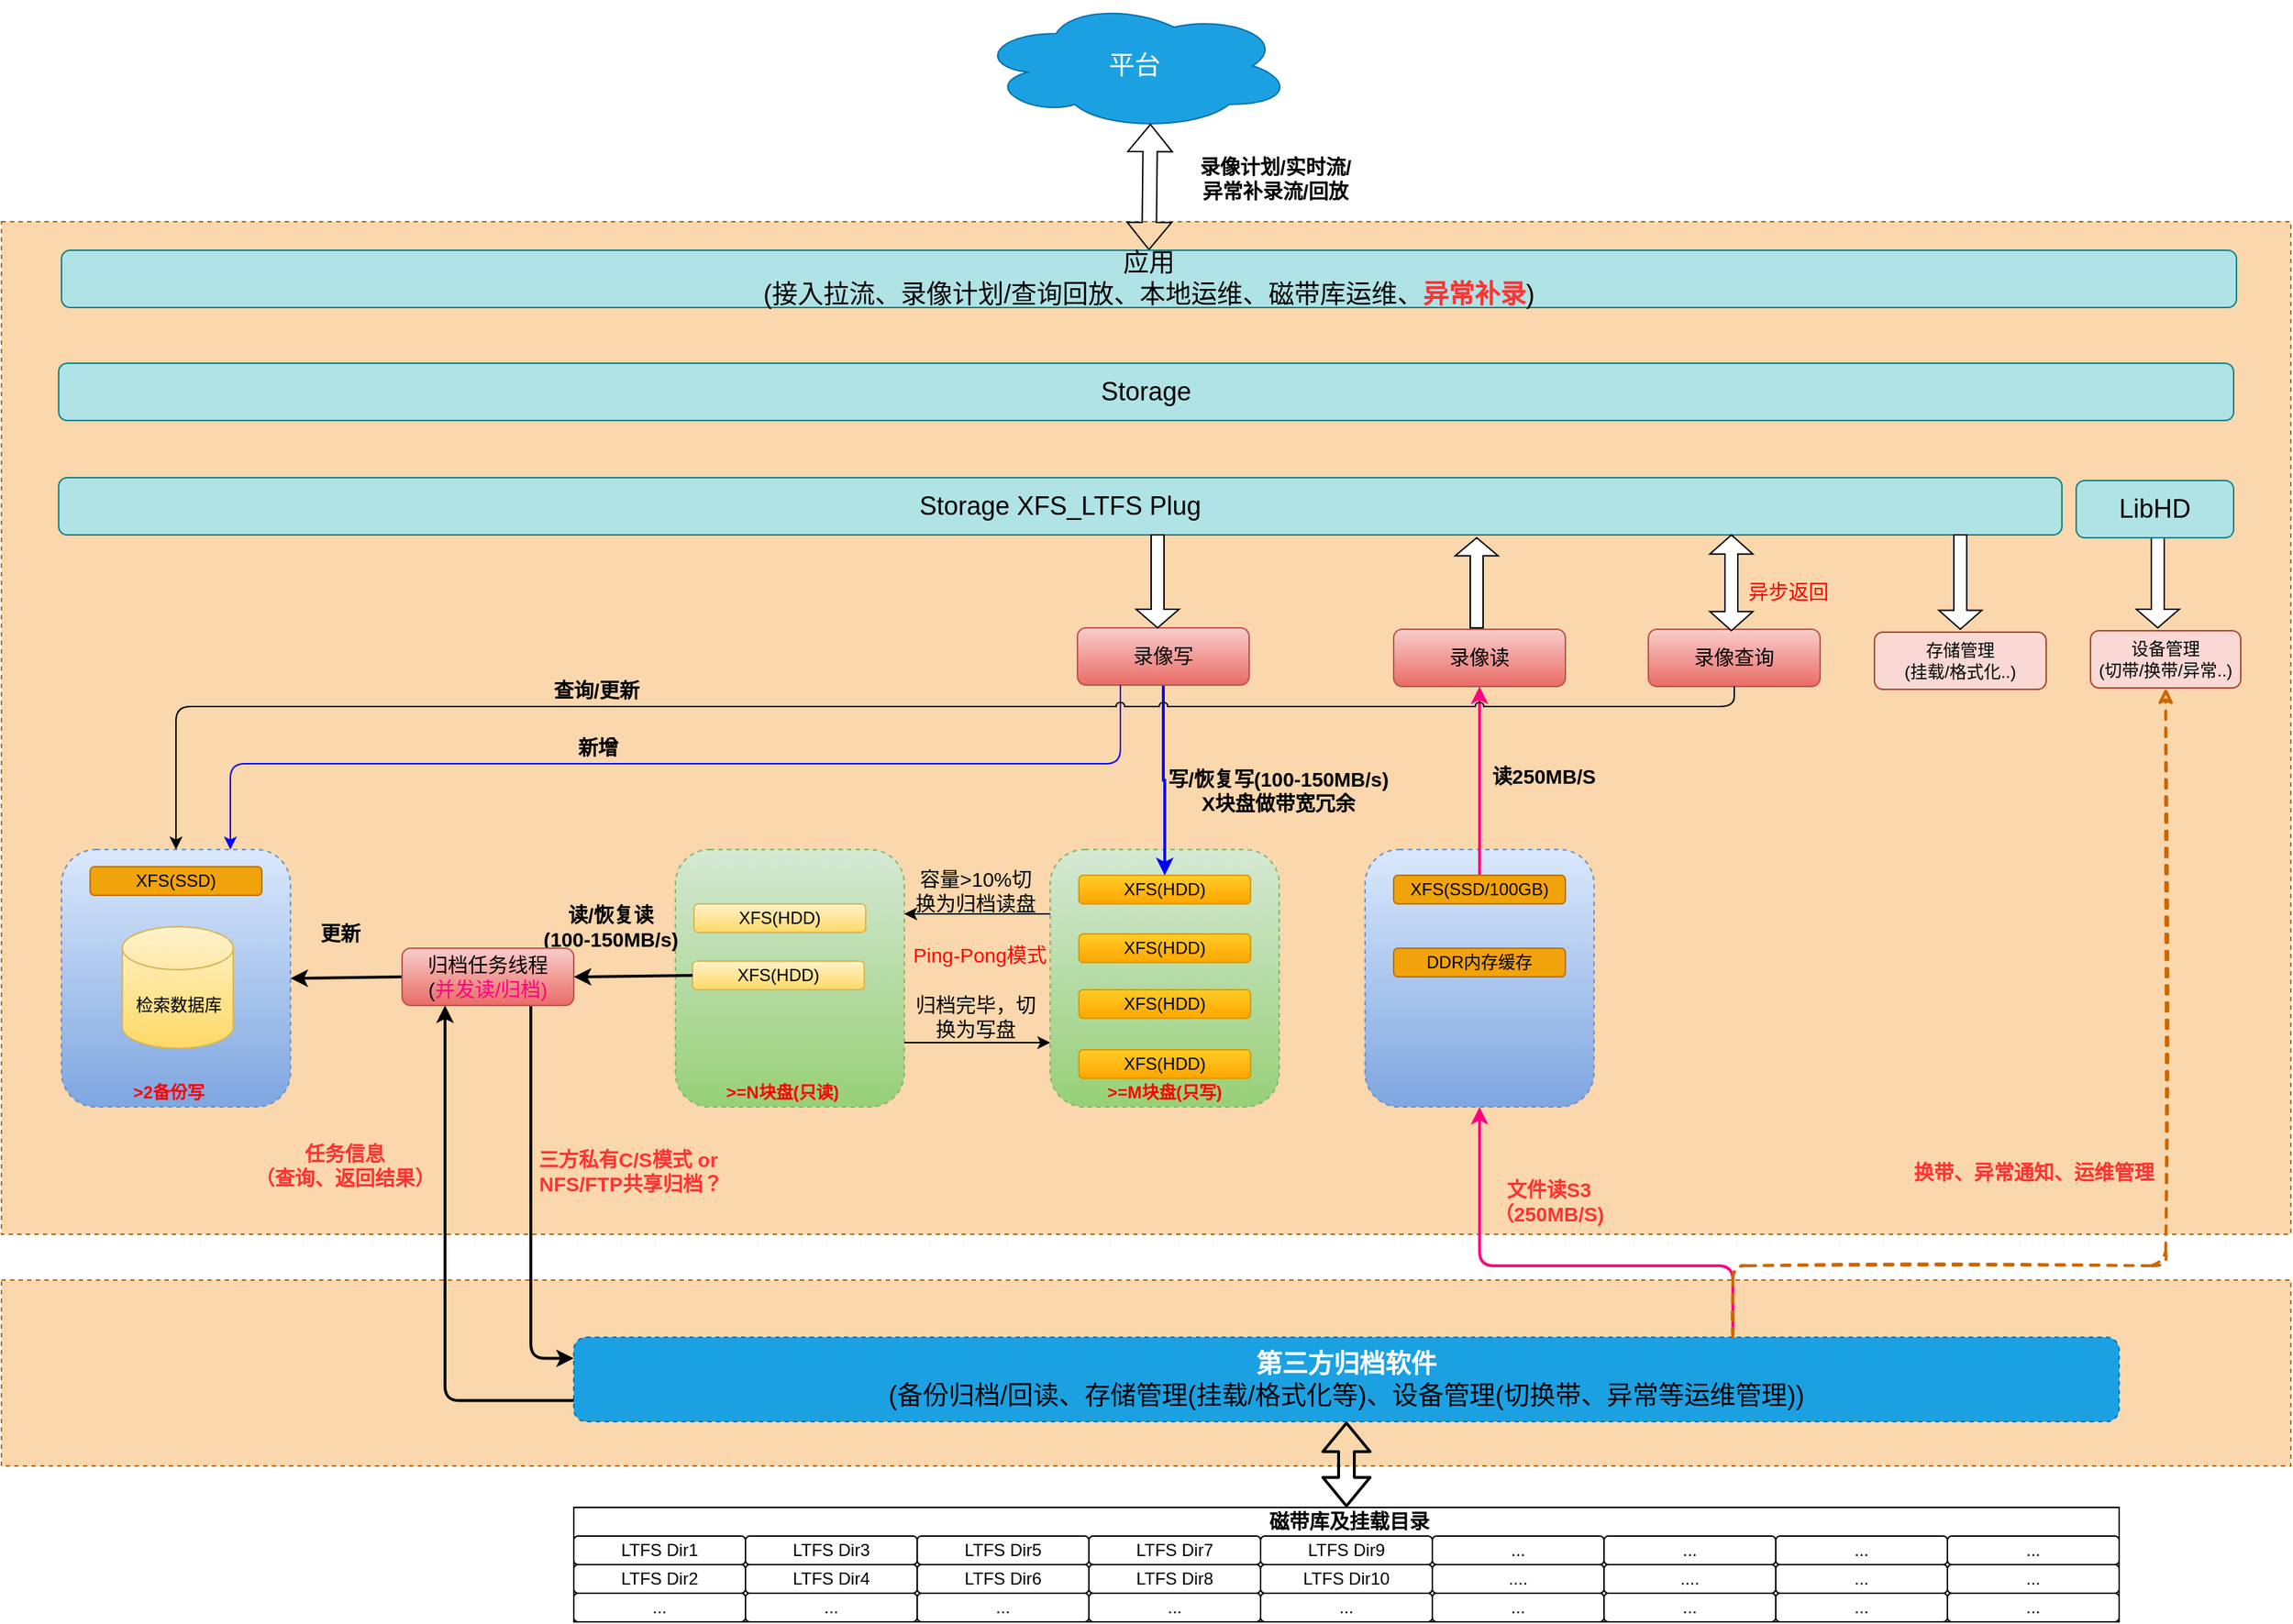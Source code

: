 <mxfile version="20.0.1" type="github" pages="2">
  <diagram id="u9mpYb1wznzOvv6a-VrT" name="Page-1">
    <mxGraphModel dx="2903" dy="-11" grid="1" gridSize="10" guides="1" tooltips="1" connect="1" arrows="1" fold="1" page="1" pageScale="1" pageWidth="827" pageHeight="1169" math="0" shadow="0">
      <root>
        <mxCell id="0" />
        <mxCell id="1" parent="0" />
        <mxCell id="2YqH2nzE1Qp-mWByhdS9-1" value="" style="rounded=0;whiteSpace=wrap;html=1;fontSize=18;dashed=1;fillColor=#fad7ac;strokeColor=#b46504;" parent="1" vertex="1">
          <mxGeometry x="-800" y="2080" width="1600" height="130" as="geometry" />
        </mxCell>
        <mxCell id="S_LZaj5Ars5HDmk3X4i3-77" value="" style="rounded=0;whiteSpace=wrap;html=1;fontSize=18;dashed=1;fillColor=#fad7ac;strokeColor=#b46504;" parent="1" vertex="1">
          <mxGeometry x="-800" y="1340" width="1600" height="708" as="geometry" />
        </mxCell>
        <mxCell id="S_LZaj5Ars5HDmk3X4i3-2" value="" style="rounded=1;whiteSpace=wrap;html=1;dashed=1;fillColor=#d5e8d4;strokeColor=#82b366;gradientColor=#97d077;" parent="1" vertex="1">
          <mxGeometry x="-329" y="1779" width="160" height="180" as="geometry" />
        </mxCell>
        <mxCell id="S_LZaj5Ars5HDmk3X4i3-3" value="" style="rounded=1;whiteSpace=wrap;html=1;dashed=1;fillColor=#dae8fc;strokeColor=#6c8ebf;gradientColor=#7ea6e0;" parent="1" vertex="1">
          <mxGeometry x="153" y="1779" width="160" height="180" as="geometry" />
        </mxCell>
        <mxCell id="S_LZaj5Ars5HDmk3X4i3-5" style="edgeStyle=orthogonalEdgeStyle;rounded=0;orthogonalLoop=1;jettySize=auto;html=1;exitX=1;exitY=0.75;exitDx=0;exitDy=0;entryX=0;entryY=0.75;entryDx=0;entryDy=0;fontColor=#000000;" parent="1" source="S_LZaj5Ars5HDmk3X4i3-2" target="S_LZaj5Ars5HDmk3X4i3-9" edge="1">
          <mxGeometry relative="1" as="geometry" />
        </mxCell>
        <mxCell id="S_LZaj5Ars5HDmk3X4i3-7" value="" style="rounded=0;whiteSpace=wrap;html=1;" parent="1" vertex="1">
          <mxGeometry x="-400" y="2239" width="1080" height="80" as="geometry" />
        </mxCell>
        <mxCell id="S_LZaj5Ars5HDmk3X4i3-8" style="edgeStyle=orthogonalEdgeStyle;rounded=0;orthogonalLoop=1;jettySize=auto;html=1;exitX=0;exitY=0.25;exitDx=0;exitDy=0;entryX=1;entryY=0.25;entryDx=0;entryDy=0;fontColor=#FF0000;" parent="1" source="S_LZaj5Ars5HDmk3X4i3-9" target="S_LZaj5Ars5HDmk3X4i3-2" edge="1">
          <mxGeometry relative="1" as="geometry" />
        </mxCell>
        <mxCell id="S_LZaj5Ars5HDmk3X4i3-9" value="" style="rounded=1;whiteSpace=wrap;html=1;dashed=1;fillColor=#d5e8d4;gradientColor=#97d077;strokeColor=#82b366;" parent="1" vertex="1">
          <mxGeometry x="-67" y="1779" width="160" height="180" as="geometry" />
        </mxCell>
        <mxCell id="S_LZaj5Ars5HDmk3X4i3-12" value="&lt;span style=&quot;&quot;&gt;XFS(HDD)&lt;/span&gt;" style="rounded=1;whiteSpace=wrap;html=1;fillColor=#fff2cc;strokeColor=#d6b656;gradientColor=#ffd966;" parent="1" vertex="1">
          <mxGeometry x="-316" y="1817" width="120" height="20" as="geometry" />
        </mxCell>
        <mxCell id="S_LZaj5Ars5HDmk3X4i3-13" value="&lt;span style=&quot;&quot;&gt;XFS(HDD)&lt;/span&gt;" style="rounded=1;whiteSpace=wrap;html=1;fillColor=#ffcd28;gradientColor=#ffa500;strokeColor=#d79b00;" parent="1" vertex="1">
          <mxGeometry x="-47" y="1797" width="120" height="20" as="geometry" />
        </mxCell>
        <mxCell id="S_LZaj5Ars5HDmk3X4i3-14" value="&lt;span style=&quot;&quot;&gt;XFS(HDD)&lt;/span&gt;" style="rounded=1;whiteSpace=wrap;html=1;fillColor=#ffcd28;gradientColor=#ffa500;strokeColor=#d79b00;" parent="1" vertex="1">
          <mxGeometry x="-47" y="1838" width="120" height="20" as="geometry" />
        </mxCell>
        <mxCell id="S_LZaj5Ars5HDmk3X4i3-15" value="&lt;span style=&quot;&quot;&gt;XFS(HDD)&lt;/span&gt;" style="rounded=1;whiteSpace=wrap;html=1;fillColor=#ffcd28;gradientColor=#ffa500;strokeColor=#d79b00;" parent="1" vertex="1">
          <mxGeometry x="-47" y="1877" width="120" height="20" as="geometry" />
        </mxCell>
        <mxCell id="S_LZaj5Ars5HDmk3X4i3-16" value="&lt;span style=&quot;&quot;&gt;XFS(HDD)&lt;/span&gt;" style="rounded=1;whiteSpace=wrap;html=1;fillColor=#ffcd28;gradientColor=#ffa500;strokeColor=#d79b00;" parent="1" vertex="1">
          <mxGeometry x="-47" y="1919" width="120" height="20" as="geometry" />
        </mxCell>
        <mxCell id="S_LZaj5Ars5HDmk3X4i3-17" style="edgeStyle=orthogonalEdgeStyle;rounded=0;orthogonalLoop=1;jettySize=auto;html=1;exitX=0.5;exitY=1;exitDx=0;exitDy=0;entryX=0.5;entryY=0;entryDx=0;entryDy=0;strokeColor=#0000FF;strokeWidth=2;" parent="1" source="S_LZaj5Ars5HDmk3X4i3-18" target="S_LZaj5Ars5HDmk3X4i3-13" edge="1">
          <mxGeometry relative="1" as="geometry" />
        </mxCell>
        <mxCell id="S_LZaj5Ars5HDmk3X4i3-18" value="&lt;font style=&quot;font-size: 14px;&quot;&gt;录像写&lt;/font&gt;" style="rounded=1;whiteSpace=wrap;html=1;fillColor=#f8cecc;gradientColor=#ea6b66;strokeColor=#b85450;" parent="1" vertex="1">
          <mxGeometry x="-48" y="1624" width="120" height="40" as="geometry" />
        </mxCell>
        <mxCell id="S_LZaj5Ars5HDmk3X4i3-19" value="&lt;font style=&quot;font-size: 14px;&quot;&gt;录像读&lt;/font&gt;" style="rounded=1;whiteSpace=wrap;html=1;fillColor=#f8cecc;gradientColor=#ea6b66;strokeColor=#b85450;" parent="1" vertex="1">
          <mxGeometry x="173" y="1625" width="120" height="40" as="geometry" />
        </mxCell>
        <mxCell id="S_LZaj5Ars5HDmk3X4i3-20" style="edgeStyle=orthogonalEdgeStyle;rounded=0;orthogonalLoop=1;jettySize=auto;html=1;exitX=0.5;exitY=0;exitDx=0;exitDy=0;entryX=0.5;entryY=1;entryDx=0;entryDy=0;strokeColor=#FF0080;strokeWidth=2;" parent="1" source="S_LZaj5Ars5HDmk3X4i3-21" target="S_LZaj5Ars5HDmk3X4i3-19" edge="1">
          <mxGeometry relative="1" as="geometry" />
        </mxCell>
        <mxCell id="S_LZaj5Ars5HDmk3X4i3-21" value="&lt;span style=&quot;&quot;&gt;XFS(SSD/100GB)&lt;/span&gt;" style="rounded=1;whiteSpace=wrap;html=1;fillColor=#f0a30a;strokeColor=#BD7000;fontColor=#000000;" parent="1" vertex="1">
          <mxGeometry x="173" y="1797" width="120" height="20" as="geometry" />
        </mxCell>
        <mxCell id="S_LZaj5Ars5HDmk3X4i3-22" value="&lt;font style=&quot;font-size: 14px;&quot; color=&quot;#ff0000&quot;&gt;Ping-Pong模式&lt;/font&gt;" style="text;html=1;strokeColor=none;fillColor=none;align=center;verticalAlign=middle;whiteSpace=wrap;rounded=0;" parent="1" vertex="1">
          <mxGeometry x="-168" y="1838" width="104" height="30" as="geometry" />
        </mxCell>
        <mxCell id="S_LZaj5Ars5HDmk3X4i3-23" value="&lt;b&gt;&lt;font style=&quot;font-size: 14px;&quot;&gt;磁带库及挂载目录&lt;/font&gt;&lt;/b&gt;" style="text;html=1;strokeColor=none;fillColor=none;align=center;verticalAlign=middle;whiteSpace=wrap;rounded=0;" parent="1" vertex="1">
          <mxGeometry x="76" y="2239" width="132" height="20" as="geometry" />
        </mxCell>
        <mxCell id="S_LZaj5Ars5HDmk3X4i3-24" value="&lt;span style=&quot;&quot;&gt;LTFS Dir1&lt;/span&gt;" style="rounded=1;whiteSpace=wrap;html=1;" parent="1" vertex="1">
          <mxGeometry x="-400" y="2259" width="120" height="20" as="geometry" />
        </mxCell>
        <mxCell id="S_LZaj5Ars5HDmk3X4i3-25" value="LTFS Dir3" style="rounded=1;whiteSpace=wrap;html=1;" parent="1" vertex="1">
          <mxGeometry x="-280" y="2259" width="120" height="20" as="geometry" />
        </mxCell>
        <mxCell id="S_LZaj5Ars5HDmk3X4i3-26" value="LTFS Dir2" style="rounded=1;whiteSpace=wrap;html=1;" parent="1" vertex="1">
          <mxGeometry x="-400" y="2279" width="120" height="20" as="geometry" />
        </mxCell>
        <mxCell id="S_LZaj5Ars5HDmk3X4i3-27" value="LTFS Dir5" style="rounded=1;whiteSpace=wrap;html=1;" parent="1" vertex="1">
          <mxGeometry x="-160" y="2259" width="120" height="20" as="geometry" />
        </mxCell>
        <mxCell id="S_LZaj5Ars5HDmk3X4i3-28" value="LTFS Dir4" style="rounded=1;whiteSpace=wrap;html=1;" parent="1" vertex="1">
          <mxGeometry x="-280" y="2279" width="120" height="20" as="geometry" />
        </mxCell>
        <mxCell id="S_LZaj5Ars5HDmk3X4i3-29" value="LTFS Dir6" style="rounded=1;whiteSpace=wrap;html=1;" parent="1" vertex="1">
          <mxGeometry x="-160" y="2279" width="120" height="20" as="geometry" />
        </mxCell>
        <mxCell id="S_LZaj5Ars5HDmk3X4i3-30" value="&lt;span style=&quot;&quot;&gt;...&lt;/span&gt;" style="rounded=1;whiteSpace=wrap;html=1;" parent="1" vertex="1">
          <mxGeometry x="-400" y="2299" width="120" height="20" as="geometry" />
        </mxCell>
        <mxCell id="S_LZaj5Ars5HDmk3X4i3-31" value="&lt;span style=&quot;&quot;&gt;...&lt;/span&gt;" style="rounded=1;whiteSpace=wrap;html=1;" parent="1" vertex="1">
          <mxGeometry x="-280" y="2299" width="120" height="20" as="geometry" />
        </mxCell>
        <mxCell id="S_LZaj5Ars5HDmk3X4i3-32" value="&lt;span style=&quot;&quot;&gt;...&lt;/span&gt;" style="rounded=1;whiteSpace=wrap;html=1;" parent="1" vertex="1">
          <mxGeometry x="-160" y="2299" width="120" height="20" as="geometry" />
        </mxCell>
        <mxCell id="S_LZaj5Ars5HDmk3X4i3-33" value="LTFS Dir7" style="rounded=1;whiteSpace=wrap;html=1;" parent="1" vertex="1">
          <mxGeometry x="-40" y="2259" width="120" height="20" as="geometry" />
        </mxCell>
        <mxCell id="S_LZaj5Ars5HDmk3X4i3-34" value="LTFS Dir8" style="rounded=1;whiteSpace=wrap;html=1;" parent="1" vertex="1">
          <mxGeometry x="-40" y="2279" width="120" height="20" as="geometry" />
        </mxCell>
        <mxCell id="S_LZaj5Ars5HDmk3X4i3-35" value="LTFS Dir9" style="rounded=1;whiteSpace=wrap;html=1;" parent="1" vertex="1">
          <mxGeometry x="80" y="2259" width="120" height="20" as="geometry" />
        </mxCell>
        <mxCell id="S_LZaj5Ars5HDmk3X4i3-36" value="LTFS Dir10" style="rounded=1;whiteSpace=wrap;html=1;" parent="1" vertex="1">
          <mxGeometry x="80" y="2279" width="120" height="20" as="geometry" />
        </mxCell>
        <mxCell id="S_LZaj5Ars5HDmk3X4i3-37" value="&lt;span style=&quot;&quot;&gt;...&lt;/span&gt;" style="rounded=1;whiteSpace=wrap;html=1;" parent="1" vertex="1">
          <mxGeometry x="-40" y="2299" width="120" height="20" as="geometry" />
        </mxCell>
        <mxCell id="S_LZaj5Ars5HDmk3X4i3-38" value="&lt;span style=&quot;&quot;&gt;...&lt;/span&gt;" style="rounded=1;whiteSpace=wrap;html=1;" parent="1" vertex="1">
          <mxGeometry x="80" y="2299" width="120" height="20" as="geometry" />
        </mxCell>
        <mxCell id="S_LZaj5Ars5HDmk3X4i3-39" value="&lt;b&gt;&lt;font color=&quot;#ff3333&quot; style=&quot;font-size: 14px;&quot;&gt;文件读S3（250MB/S)&lt;/font&gt;&lt;/b&gt;" style="text;html=1;strokeColor=none;fillColor=none;align=center;verticalAlign=middle;whiteSpace=wrap;rounded=0;" parent="1" vertex="1">
          <mxGeometry x="233" y="2010" width="97" height="29" as="geometry" />
        </mxCell>
        <mxCell id="S_LZaj5Ars5HDmk3X4i3-40" value="&lt;b&gt;&lt;font style=&quot;font-size: 14px;&quot;&gt;写/恢复写(100-150MB/s)&lt;br&gt;X块盘做带宽冗余&lt;/font&gt;&lt;br&gt;&lt;/b&gt;" style="text;html=1;strokeColor=none;fillColor=none;align=center;verticalAlign=middle;whiteSpace=wrap;rounded=0;" parent="1" vertex="1">
          <mxGeometry x="12" y="1718" width="161" height="40" as="geometry" />
        </mxCell>
        <mxCell id="S_LZaj5Ars5HDmk3X4i3-41" value="&lt;b&gt;&lt;font style=&quot;font-size: 14px;&quot;&gt;读/恢复读&lt;br&gt;(100-150MB/s)&lt;/font&gt;&lt;br&gt;&lt;/b&gt;" style="text;html=1;strokeColor=none;fillColor=none;align=center;verticalAlign=middle;whiteSpace=wrap;rounded=0;" parent="1" vertex="1">
          <mxGeometry x="-444" y="1818" width="140" height="30" as="geometry" />
        </mxCell>
        <mxCell id="S_LZaj5Ars5HDmk3X4i3-42" value="&lt;font style=&quot;font-size: 14px;&quot;&gt;容量&amp;gt;10%切换为归档读盘&lt;/font&gt;" style="text;html=1;strokeColor=none;fillColor=none;align=center;verticalAlign=middle;whiteSpace=wrap;rounded=0;" parent="1" vertex="1">
          <mxGeometry x="-164" y="1789" width="90" height="38" as="geometry" />
        </mxCell>
        <mxCell id="S_LZaj5Ars5HDmk3X4i3-43" value="&lt;font style=&quot;font-size: 14px;&quot;&gt;归档完毕，切换为写盘&lt;/font&gt;" style="text;html=1;strokeColor=none;fillColor=none;align=center;verticalAlign=middle;whiteSpace=wrap;rounded=0;" parent="1" vertex="1">
          <mxGeometry x="-164" y="1877" width="90" height="38" as="geometry" />
        </mxCell>
        <mxCell id="S_LZaj5Ars5HDmk3X4i3-44" value="&lt;b&gt;&lt;font color=&quot;#ff0000&quot;&gt;&amp;gt;=N块盘(只读)&lt;/font&gt;&lt;/b&gt;" style="text;html=1;strokeColor=none;fillColor=none;align=center;verticalAlign=middle;whiteSpace=wrap;rounded=0;" parent="1" vertex="1">
          <mxGeometry x="-299" y="1939" width="90" height="20" as="geometry" />
        </mxCell>
        <mxCell id="S_LZaj5Ars5HDmk3X4i3-45" value="&lt;b&gt;&lt;font color=&quot;#ff0000&quot;&gt;&amp;gt;=M块盘(只写)&lt;/font&gt;&lt;/b&gt;" style="text;html=1;strokeColor=none;fillColor=none;align=center;verticalAlign=middle;whiteSpace=wrap;rounded=0;" parent="1" vertex="1">
          <mxGeometry x="-32" y="1939" width="90" height="20" as="geometry" />
        </mxCell>
        <mxCell id="S_LZaj5Ars5HDmk3X4i3-46" value="&lt;b&gt;&lt;font style=&quot;font-size: 14px;&quot;&gt;新增&lt;/font&gt;&lt;/b&gt;" style="text;html=1;strokeColor=none;fillColor=none;align=center;verticalAlign=middle;whiteSpace=wrap;rounded=0;" parent="1" vertex="1">
          <mxGeometry x="-428" y="1698" width="90" height="20" as="geometry" />
        </mxCell>
        <mxCell id="S_LZaj5Ars5HDmk3X4i3-47" value="&lt;b&gt;&lt;font style=&quot;font-size: 14px;&quot;&gt;读250MB/S&lt;/font&gt;&lt;/b&gt;" style="text;html=1;strokeColor=none;fillColor=none;align=center;verticalAlign=middle;whiteSpace=wrap;rounded=0;" parent="1" vertex="1">
          <mxGeometry x="233" y="1718" width="90" height="20" as="geometry" />
        </mxCell>
        <mxCell id="S_LZaj5Ars5HDmk3X4i3-48" value="DDR内存缓存" style="rounded=1;whiteSpace=wrap;html=1;fillColor=#f0a30a;strokeColor=#BD7000;fontColor=#000000;" parent="1" vertex="1">
          <mxGeometry x="173" y="1848" width="120" height="20" as="geometry" />
        </mxCell>
        <mxCell id="S_LZaj5Ars5HDmk3X4i3-49" value="&lt;b&gt;&lt;font color=&quot;#ff3333&quot; style=&quot;font-size: 14px;&quot;&gt;三方私有C/S模式 or&amp;nbsp;&lt;br&gt;NFS/FTP共享归档？&lt;/font&gt;&lt;/b&gt;" style="text;html=1;strokeColor=none;fillColor=none;align=center;verticalAlign=middle;whiteSpace=wrap;rounded=0;" parent="1" vertex="1">
          <mxGeometry x="-435" y="1980" width="150" height="48" as="geometry" />
        </mxCell>
        <mxCell id="S_LZaj5Ars5HDmk3X4i3-50" value="" style="rounded=1;whiteSpace=wrap;html=1;dashed=1;fillColor=#dae8fc;strokeColor=#6c8ebf;gradientColor=#7ea6e0;" parent="1" vertex="1">
          <mxGeometry x="-758" y="1779" width="160" height="180" as="geometry" />
        </mxCell>
        <mxCell id="S_LZaj5Ars5HDmk3X4i3-52" style="edgeStyle=orthogonalEdgeStyle;rounded=1;orthogonalLoop=1;jettySize=auto;html=1;exitX=0.25;exitY=1;exitDx=0;exitDy=0;fontColor=#FF0000;strokeColor=#0000FF;jumpStyle=arc;" parent="1" source="S_LZaj5Ars5HDmk3X4i3-18" edge="1">
          <mxGeometry relative="1" as="geometry">
            <mxPoint x="-640" y="1779" as="targetPoint" />
            <Array as="points">
              <mxPoint x="-18" y="1719" />
              <mxPoint x="-640" y="1719" />
            </Array>
          </mxGeometry>
        </mxCell>
        <mxCell id="S_LZaj5Ars5HDmk3X4i3-53" value="&lt;span style=&quot;&quot;&gt;XFS(SSD)&lt;/span&gt;" style="rounded=1;whiteSpace=wrap;html=1;fillColor=#f0a30a;strokeColor=#BD7000;fontColor=#000000;" parent="1" vertex="1">
          <mxGeometry x="-738" y="1791" width="120" height="20" as="geometry" />
        </mxCell>
        <mxCell id="S_LZaj5Ars5HDmk3X4i3-54" value="检索数据库" style="shape=cylinder3;whiteSpace=wrap;html=1;boundedLbl=1;backgroundOutline=1;size=15;fillColor=#fff2cc;gradientColor=#ffd966;strokeColor=#d6b656;" parent="1" vertex="1">
          <mxGeometry x="-715.5" y="1833" width="77.5" height="85" as="geometry" />
        </mxCell>
        <mxCell id="S_LZaj5Ars5HDmk3X4i3-55" value="&lt;b&gt;&lt;font style=&quot;font-size: 14px;&quot;&gt;更新&lt;/font&gt;&lt;/b&gt;" style="text;html=1;strokeColor=none;fillColor=none;align=center;verticalAlign=middle;whiteSpace=wrap;rounded=0;" parent="1" vertex="1">
          <mxGeometry x="-598" y="1828" width="70" height="20" as="geometry" />
        </mxCell>
        <mxCell id="S_LZaj5Ars5HDmk3X4i3-56" value="&lt;b&gt;&lt;font style=&quot;font-size: 14px;&quot;&gt;查询/更新&lt;/font&gt;&lt;/b&gt;" style="text;html=1;strokeColor=none;fillColor=none;align=center;verticalAlign=middle;whiteSpace=wrap;rounded=0;" parent="1" vertex="1">
          <mxGeometry x="-419" y="1658" width="70" height="20" as="geometry" />
        </mxCell>
        <mxCell id="S_LZaj5Ars5HDmk3X4i3-57" value="&lt;font style=&quot;font-size: 18px;&quot;&gt;Storage XFS_LTFS Plug&lt;/font&gt;" style="rounded=1;whiteSpace=wrap;html=1;fillColor=#b0e3e6;strokeColor=#0e8088;" parent="1" vertex="1">
          <mxGeometry x="-760" y="1519" width="1400" height="40" as="geometry" />
        </mxCell>
        <mxCell id="S_LZaj5Ars5HDmk3X4i3-58" value="&lt;font style=&quot;font-size: 18px;&quot;&gt;Storage&lt;/font&gt;" style="rounded=1;whiteSpace=wrap;html=1;fillColor=#b0e3e6;strokeColor=#0e8088;" parent="1" vertex="1">
          <mxGeometry x="-760" y="1439" width="1520" height="40" as="geometry" />
        </mxCell>
        <mxCell id="S_LZaj5Ars5HDmk3X4i3-59" value="" style="shape=singleArrow;direction=south;whiteSpace=wrap;html=1;fontColor=#FF0000;" parent="1" vertex="1">
          <mxGeometry x="-7" y="1559" width="30" height="65" as="geometry" />
        </mxCell>
        <mxCell id="S_LZaj5Ars5HDmk3X4i3-60" value="&lt;span style=&quot;&quot;&gt;XFS(HDD)&lt;/span&gt;" style="rounded=1;whiteSpace=wrap;html=1;fillColor=#fff2cc;strokeColor=#d6b656;gradientColor=#ffd966;" parent="1" vertex="1">
          <mxGeometry x="-317" y="1857" width="120" height="20" as="geometry" />
        </mxCell>
        <mxCell id="S_LZaj5Ars5HDmk3X4i3-62" value="存储管理&lt;br&gt;(挂载/格式化..)" style="rounded=1;whiteSpace=wrap;html=1;fillColor=#fad9d5;strokeColor=#ae4132;" parent="1" vertex="1">
          <mxGeometry x="509" y="1627" width="120" height="40" as="geometry" />
        </mxCell>
        <mxCell id="S_LZaj5Ars5HDmk3X4i3-63" value="&lt;font style=&quot;font-size: 14px;&quot;&gt;录像查询&lt;/font&gt;" style="rounded=1;whiteSpace=wrap;html=1;fillColor=#f8cecc;gradientColor=#ea6b66;strokeColor=#b85450;" parent="1" vertex="1">
          <mxGeometry x="351" y="1625" width="120" height="40" as="geometry" />
        </mxCell>
        <mxCell id="S_LZaj5Ars5HDmk3X4i3-64" style="edgeStyle=orthogonalEdgeStyle;rounded=1;orthogonalLoop=1;jettySize=auto;html=1;exitX=0.5;exitY=1;exitDx=0;exitDy=0;entryX=0.5;entryY=0;entryDx=0;entryDy=0;fontColor=#FF0000;strokeColor=#000000;jumpStyle=arc;strokeWidth=1;" parent="1" source="S_LZaj5Ars5HDmk3X4i3-63" target="S_LZaj5Ars5HDmk3X4i3-50" edge="1">
          <mxGeometry relative="1" as="geometry">
            <Array as="points">
              <mxPoint x="411" y="1679" />
              <mxPoint x="-678" y="1679" />
            </Array>
          </mxGeometry>
        </mxCell>
        <mxCell id="S_LZaj5Ars5HDmk3X4i3-65" value="" style="shape=doubleArrow;direction=south;whiteSpace=wrap;html=1;fontColor=#FF0080;" parent="1" vertex="1">
          <mxGeometry x="394" y="1559" width="30" height="67" as="geometry" />
        </mxCell>
        <mxCell id="S_LZaj5Ars5HDmk3X4i3-66" value="" style="shape=singleArrow;direction=south;whiteSpace=wrap;html=1;fontColor=#FF0000;rotation=-180;" parent="1" vertex="1">
          <mxGeometry x="216" y="1561" width="30" height="63" as="geometry" />
        </mxCell>
        <mxCell id="S_LZaj5Ars5HDmk3X4i3-67" value="&lt;font style=&quot;font-size: 14px;&quot; color=&quot;#ff0000&quot;&gt;异步返回&lt;/font&gt;" style="text;html=1;strokeColor=none;fillColor=none;align=center;verticalAlign=middle;whiteSpace=wrap;rounded=0;" parent="1" vertex="1">
          <mxGeometry x="409" y="1589" width="80" height="20" as="geometry" />
        </mxCell>
        <mxCell id="S_LZaj5Ars5HDmk3X4i3-68" value="" style="shape=singleArrow;direction=south;whiteSpace=wrap;html=1;fontColor=#FF0000;" parent="1" vertex="1">
          <mxGeometry x="554" y="1559" width="30" height="66" as="geometry" />
        </mxCell>
        <mxCell id="S_LZaj5Ars5HDmk3X4i3-69" value="&lt;font color=&quot;#ff0000&quot;&gt;&lt;b&gt;&amp;gt;2备份写&lt;/b&gt;&lt;/font&gt;" style="text;html=1;strokeColor=none;fillColor=none;align=center;verticalAlign=middle;whiteSpace=wrap;rounded=0;" parent="1" vertex="1">
          <mxGeometry x="-728" y="1939" width="90" height="20" as="geometry" />
        </mxCell>
        <mxCell id="S_LZaj5Ars5HDmk3X4i3-96" style="edgeStyle=orthogonalEdgeStyle;rounded=1;jumpStyle=arc;orthogonalLoop=1;jettySize=auto;html=1;exitX=0.75;exitY=0;exitDx=0;exitDy=0;entryX=0.5;entryY=1;entryDx=0;entryDy=0;fontSize=14;fontColor=#FF0080;strokeColor=#FF0080;strokeWidth=2;" parent="1" source="S_LZaj5Ars5HDmk3X4i3-70" target="S_LZaj5Ars5HDmk3X4i3-3" edge="1">
          <mxGeometry relative="1" as="geometry">
            <Array as="points">
              <mxPoint x="410" y="2070" />
              <mxPoint x="233" y="2070" />
            </Array>
          </mxGeometry>
        </mxCell>
        <mxCell id="S_LZaj5Ars5HDmk3X4i3-70" value="&lt;span style=&quot;font-size: 18px;&quot;&gt;&lt;b&gt;第三方归档软件&lt;/b&gt;&lt;br&gt;&lt;font color=&quot;#000000&quot;&gt;(备份归档/回读、存储管理(挂载/格式化等)、设备管理(切换带、异常等运维管理))&lt;/font&gt;&lt;/span&gt;" style="rounded=1;whiteSpace=wrap;html=1;fillColor=#1ba1e2;strokeColor=#006EAF;fontColor=#ffffff;dashed=1;" parent="1" vertex="1">
          <mxGeometry x="-400" y="2120" width="1080" height="59" as="geometry" />
        </mxCell>
        <mxCell id="S_LZaj5Ars5HDmk3X4i3-72" value="平台" style="ellipse;shape=cloud;whiteSpace=wrap;html=1;fontSize=18;fillColor=#1ba1e2;strokeColor=#006EAF;fontColor=#ffffff;" parent="1" vertex="1">
          <mxGeometry x="-118" y="1186" width="220" height="90" as="geometry" />
        </mxCell>
        <mxCell id="S_LZaj5Ars5HDmk3X4i3-74" value="&lt;b&gt;&lt;font style=&quot;font-size: 14px;&quot;&gt;录像计划/实时流/&lt;br&gt;异常补录流/回放&lt;/font&gt;&lt;/b&gt;" style="text;html=1;strokeColor=none;fillColor=none;align=center;verticalAlign=middle;whiteSpace=wrap;rounded=0;" parent="1" vertex="1">
          <mxGeometry x="28" y="1290" width="125" height="39" as="geometry" />
        </mxCell>
        <mxCell id="S_LZaj5Ars5HDmk3X4i3-79" value="" style="shape=flexArrow;endArrow=classic;startArrow=classic;html=1;rounded=0;fontSize=18;entryX=0.55;entryY=0.95;entryDx=0;entryDy=0;entryPerimeter=0;exitX=0.5;exitY=0;exitDx=0;exitDy=0;" parent="1" source="S_LZaj5Ars5HDmk3X4i3-131" target="S_LZaj5Ars5HDmk3X4i3-72" edge="1">
          <mxGeometry width="100" height="100" relative="1" as="geometry">
            <mxPoint y="1340" as="sourcePoint" />
            <mxPoint x="180" y="1339" as="targetPoint" />
          </mxGeometry>
        </mxCell>
        <mxCell id="S_LZaj5Ars5HDmk3X4i3-80" value="..." style="rounded=1;whiteSpace=wrap;html=1;" parent="1" vertex="1">
          <mxGeometry x="200" y="2259" width="120" height="20" as="geometry" />
        </mxCell>
        <mxCell id="S_LZaj5Ars5HDmk3X4i3-81" value="...." style="rounded=1;whiteSpace=wrap;html=1;" parent="1" vertex="1">
          <mxGeometry x="200" y="2279" width="120" height="20" as="geometry" />
        </mxCell>
        <mxCell id="S_LZaj5Ars5HDmk3X4i3-82" value="&lt;span style=&quot;&quot;&gt;...&lt;/span&gt;" style="rounded=1;whiteSpace=wrap;html=1;" parent="1" vertex="1">
          <mxGeometry x="200" y="2299" width="120" height="20" as="geometry" />
        </mxCell>
        <mxCell id="S_LZaj5Ars5HDmk3X4i3-83" value="..." style="rounded=1;whiteSpace=wrap;html=1;" parent="1" vertex="1">
          <mxGeometry x="320" y="2259" width="120" height="20" as="geometry" />
        </mxCell>
        <mxCell id="S_LZaj5Ars5HDmk3X4i3-84" value="...." style="rounded=1;whiteSpace=wrap;html=1;" parent="1" vertex="1">
          <mxGeometry x="320" y="2279" width="120" height="20" as="geometry" />
        </mxCell>
        <mxCell id="S_LZaj5Ars5HDmk3X4i3-85" value="&lt;span style=&quot;&quot;&gt;...&lt;/span&gt;" style="rounded=1;whiteSpace=wrap;html=1;" parent="1" vertex="1">
          <mxGeometry x="320" y="2299" width="120" height="20" as="geometry" />
        </mxCell>
        <mxCell id="S_LZaj5Ars5HDmk3X4i3-86" value="..." style="rounded=1;whiteSpace=wrap;html=1;" parent="1" vertex="1">
          <mxGeometry x="440" y="2259" width="120" height="20" as="geometry" />
        </mxCell>
        <mxCell id="S_LZaj5Ars5HDmk3X4i3-87" value="..." style="rounded=1;whiteSpace=wrap;html=1;" parent="1" vertex="1">
          <mxGeometry x="440" y="2279" width="120" height="20" as="geometry" />
        </mxCell>
        <mxCell id="S_LZaj5Ars5HDmk3X4i3-88" value="&lt;span style=&quot;&quot;&gt;...&lt;/span&gt;" style="rounded=1;whiteSpace=wrap;html=1;" parent="1" vertex="1">
          <mxGeometry x="440" y="2299" width="120" height="20" as="geometry" />
        </mxCell>
        <mxCell id="S_LZaj5Ars5HDmk3X4i3-94" value="&lt;font color=&quot;#ff3333&quot;&gt;&lt;span style=&quot;font-size: 14px;&quot;&gt;&lt;b&gt;任务信息&lt;br&gt;（查询、返回结果）&lt;/b&gt;&lt;/span&gt;&lt;/font&gt;" style="text;html=1;strokeColor=none;fillColor=none;align=center;verticalAlign=middle;whiteSpace=wrap;rounded=0;" parent="1" vertex="1">
          <mxGeometry x="-630" y="1980" width="140" height="39" as="geometry" />
        </mxCell>
        <mxCell id="S_LZaj5Ars5HDmk3X4i3-111" style="edgeStyle=orthogonalEdgeStyle;jumpStyle=arc;orthogonalLoop=1;jettySize=auto;html=1;exitX=0.75;exitY=1;exitDx=0;exitDy=0;entryX=0;entryY=0.25;entryDx=0;entryDy=0;fontSize=14;fontColor=#FF3333;strokeColor=#000000;rounded=1;strokeWidth=2;" parent="1" source="S_LZaj5Ars5HDmk3X4i3-98" target="S_LZaj5Ars5HDmk3X4i3-70" edge="1">
          <mxGeometry relative="1" as="geometry" />
        </mxCell>
        <mxCell id="S_LZaj5Ars5HDmk3X4i3-121" style="edgeStyle=orthogonalEdgeStyle;rounded=1;jumpStyle=arc;orthogonalLoop=1;jettySize=auto;html=1;exitX=0;exitY=0.5;exitDx=0;exitDy=0;fontSize=14;fontColor=#FF3333;strokeColor=#000000;strokeWidth=2;" parent="1" source="S_LZaj5Ars5HDmk3X4i3-98" target="S_LZaj5Ars5HDmk3X4i3-50" edge="1">
          <mxGeometry relative="1" as="geometry" />
        </mxCell>
        <mxCell id="S_LZaj5Ars5HDmk3X4i3-98" value="&lt;font style=&quot;font-size: 14px;&quot;&gt;归档任务线程&lt;br&gt;(&lt;font color=&quot;#ff0080&quot;&gt;并发读/归档)&lt;/font&gt;&lt;/font&gt;" style="rounded=1;whiteSpace=wrap;html=1;fillColor=#f8cecc;gradientColor=#ea6b66;strokeColor=#b85450;" parent="1" vertex="1">
          <mxGeometry x="-520" y="1848" width="120" height="40" as="geometry" />
        </mxCell>
        <mxCell id="S_LZaj5Ars5HDmk3X4i3-119" style="edgeStyle=orthogonalEdgeStyle;rounded=1;jumpStyle=arc;orthogonalLoop=1;jettySize=auto;html=1;fontSize=14;fontColor=#FF3333;strokeColor=#000000;strokeWidth=2;entryX=1;entryY=0.5;entryDx=0;entryDy=0;" parent="1" source="S_LZaj5Ars5HDmk3X4i3-60" target="S_LZaj5Ars5HDmk3X4i3-98" edge="1">
          <mxGeometry relative="1" as="geometry">
            <mxPoint x="-340" y="1848" as="targetPoint" />
          </mxGeometry>
        </mxCell>
        <mxCell id="S_LZaj5Ars5HDmk3X4i3-105" style="edgeStyle=orthogonalEdgeStyle;jumpStyle=arc;orthogonalLoop=1;jettySize=auto;html=1;exitX=0;exitY=0.75;exitDx=0;exitDy=0;entryX=0.25;entryY=1;entryDx=0;entryDy=0;fontSize=14;fontColor=#FF3333;strokeColor=#000000;rounded=1;strokeWidth=2;" parent="1" source="S_LZaj5Ars5HDmk3X4i3-70" target="S_LZaj5Ars5HDmk3X4i3-98" edge="1">
          <mxGeometry relative="1" as="geometry" />
        </mxCell>
        <mxCell id="S_LZaj5Ars5HDmk3X4i3-123" value="" style="shape=flexArrow;endArrow=classic;startArrow=classic;html=1;rounded=1;fontSize=14;fontColor=#FF3333;strokeColor=#000000;strokeWidth=2;jumpStyle=arc;entryX=0.5;entryY=1;entryDx=0;entryDy=0;" parent="1" source="S_LZaj5Ars5HDmk3X4i3-7" target="S_LZaj5Ars5HDmk3X4i3-70" edge="1">
          <mxGeometry width="100" height="100" relative="1" as="geometry">
            <mxPoint x="140" y="2199" as="sourcePoint" />
            <mxPoint x="173" y="2349" as="targetPoint" />
          </mxGeometry>
        </mxCell>
        <mxCell id="S_LZaj5Ars5HDmk3X4i3-124" value="设备管理&lt;br&gt;(切带/换带/异常..)" style="rounded=1;whiteSpace=wrap;html=1;fillColor=#fad9d5;strokeColor=#ae4132;" parent="1" vertex="1">
          <mxGeometry x="660" y="1626" width="105" height="40" as="geometry" />
        </mxCell>
        <mxCell id="S_LZaj5Ars5HDmk3X4i3-133" style="edgeStyle=orthogonalEdgeStyle;rounded=1;sketch=1;jumpStyle=arc;orthogonalLoop=1;jettySize=auto;html=1;exitX=0.75;exitY=0;exitDx=0;exitDy=0;entryX=0.5;entryY=1;entryDx=0;entryDy=0;fontSize=14;fontColor=#000000;strokeColor=#CC6600;strokeWidth=2;dashed=1;" parent="1" source="S_LZaj5Ars5HDmk3X4i3-70" target="S_LZaj5Ars5HDmk3X4i3-124" edge="1">
          <mxGeometry relative="1" as="geometry">
            <Array as="points">
              <mxPoint x="410" y="2070" />
              <mxPoint x="713" y="2070" />
            </Array>
          </mxGeometry>
        </mxCell>
        <mxCell id="S_LZaj5Ars5HDmk3X4i3-126" value="" style="shape=singleArrow;direction=south;whiteSpace=wrap;html=1;fontColor=#FF0000;" parent="1" vertex="1">
          <mxGeometry x="692" y="1559" width="30" height="65" as="geometry" />
        </mxCell>
        <mxCell id="S_LZaj5Ars5HDmk3X4i3-125" value="&lt;font style=&quot;font-size: 18px;&quot;&gt;LibHD&lt;/font&gt;" style="rounded=1;whiteSpace=wrap;html=1;fillColor=#b0e3e6;strokeColor=#0e8088;" parent="1" vertex="1">
          <mxGeometry x="650" y="1521" width="110" height="40" as="geometry" />
        </mxCell>
        <mxCell id="S_LZaj5Ars5HDmk3X4i3-127" value="..." style="rounded=1;whiteSpace=wrap;html=1;" parent="1" vertex="1">
          <mxGeometry x="560" y="2259" width="120" height="20" as="geometry" />
        </mxCell>
        <mxCell id="S_LZaj5Ars5HDmk3X4i3-128" value="..." style="rounded=1;whiteSpace=wrap;html=1;" parent="1" vertex="1">
          <mxGeometry x="560" y="2279" width="120" height="20" as="geometry" />
        </mxCell>
        <mxCell id="S_LZaj5Ars5HDmk3X4i3-129" value="&lt;span style=&quot;&quot;&gt;...&lt;/span&gt;" style="rounded=1;whiteSpace=wrap;html=1;" parent="1" vertex="1">
          <mxGeometry x="560" y="2299" width="120" height="20" as="geometry" />
        </mxCell>
        <mxCell id="S_LZaj5Ars5HDmk3X4i3-131" value="&lt;span style=&quot;font-size: 18px;&quot;&gt;应用&lt;br&gt;(接入拉流、录像计划/查询回放、本地运维、磁带库运维、&lt;font color=&quot;#ff3333&quot;&gt;&lt;b&gt;异常补录&lt;/b&gt;&lt;/font&gt;)&lt;/span&gt;" style="rounded=1;whiteSpace=wrap;html=1;fillColor=#b0e3e6;strokeColor=#0e8088;" parent="1" vertex="1">
          <mxGeometry x="-758" y="1360" width="1520" height="40" as="geometry" />
        </mxCell>
        <mxCell id="S_LZaj5Ars5HDmk3X4i3-135" value="&lt;font color=&quot;#ff3333&quot;&gt;&lt;span style=&quot;font-size: 14px;&quot;&gt;&lt;b&gt;换带、异常通知、运维管理&lt;/b&gt;&lt;/span&gt;&lt;/font&gt;" style="text;html=1;strokeColor=none;fillColor=none;align=center;verticalAlign=middle;whiteSpace=wrap;rounded=0;" parent="1" vertex="1">
          <mxGeometry x="526.5" y="1990" width="187" height="29" as="geometry" />
        </mxCell>
      </root>
    </mxGraphModel>
  </diagram>
  <diagram id="Lmv_edm5JBZS3vRiKhGv" name="Page-2">
    <mxGraphModel dx="2557" dy="-204" grid="1" gridSize="10" guides="1" tooltips="1" connect="1" arrows="1" fold="1" page="1" pageScale="1" pageWidth="827" pageHeight="1169" math="0" shadow="0">
      <root>
        <mxCell id="0" />
        <mxCell id="1" parent="0" />
        <mxCell id="RM6sC363fQJOxi_IVBZ0-1" value="" style="rounded=0;whiteSpace=wrap;html=1;fontSize=18;dashed=1;fillColor=#fad7ac;strokeColor=#b46504;" vertex="1" parent="1">
          <mxGeometry x="-800" y="2080" width="1600" height="130" as="geometry" />
        </mxCell>
        <mxCell id="RM6sC363fQJOxi_IVBZ0-2" value="" style="rounded=0;whiteSpace=wrap;html=1;fontSize=18;dashed=1;fillColor=#fad7ac;strokeColor=#b46504;" vertex="1" parent="1">
          <mxGeometry x="-800" y="1340" width="1600" height="708" as="geometry" />
        </mxCell>
        <mxCell id="RM6sC363fQJOxi_IVBZ0-3" value="" style="rounded=1;whiteSpace=wrap;html=1;dashed=1;fillColor=#d5e8d4;strokeColor=#82b366;gradientColor=#97d077;" vertex="1" parent="1">
          <mxGeometry x="-329" y="1779" width="160" height="180" as="geometry" />
        </mxCell>
        <mxCell id="RM6sC363fQJOxi_IVBZ0-4" value="" style="rounded=1;whiteSpace=wrap;html=1;dashed=1;fillColor=#dae8fc;strokeColor=#6c8ebf;gradientColor=#7ea6e0;" vertex="1" parent="1">
          <mxGeometry x="153" y="1779" width="160" height="180" as="geometry" />
        </mxCell>
        <mxCell id="RM6sC363fQJOxi_IVBZ0-5" style="edgeStyle=orthogonalEdgeStyle;rounded=0;orthogonalLoop=1;jettySize=auto;html=1;exitX=1;exitY=0.75;exitDx=0;exitDy=0;entryX=0;entryY=0.75;entryDx=0;entryDy=0;fontColor=#000000;" edge="1" parent="1" source="RM6sC363fQJOxi_IVBZ0-3" target="RM6sC363fQJOxi_IVBZ0-8">
          <mxGeometry relative="1" as="geometry" />
        </mxCell>
        <mxCell id="RM6sC363fQJOxi_IVBZ0-6" value="" style="rounded=0;whiteSpace=wrap;html=1;" vertex="1" parent="1">
          <mxGeometry x="-400" y="2239" width="1080" height="80" as="geometry" />
        </mxCell>
        <mxCell id="RM6sC363fQJOxi_IVBZ0-7" style="edgeStyle=orthogonalEdgeStyle;rounded=0;orthogonalLoop=1;jettySize=auto;html=1;exitX=0;exitY=0.25;exitDx=0;exitDy=0;entryX=1;entryY=0.25;entryDx=0;entryDy=0;fontColor=#FF0000;" edge="1" parent="1" source="RM6sC363fQJOxi_IVBZ0-8" target="RM6sC363fQJOxi_IVBZ0-3">
          <mxGeometry relative="1" as="geometry" />
        </mxCell>
        <mxCell id="RM6sC363fQJOxi_IVBZ0-8" value="" style="rounded=1;whiteSpace=wrap;html=1;dashed=1;fillColor=#d5e8d4;gradientColor=#97d077;strokeColor=#82b366;" vertex="1" parent="1">
          <mxGeometry x="-67" y="1779" width="160" height="180" as="geometry" />
        </mxCell>
        <mxCell id="RM6sC363fQJOxi_IVBZ0-9" value="&lt;span style=&quot;&quot;&gt;XFS(HDD)&lt;/span&gt;" style="rounded=1;whiteSpace=wrap;html=1;fillColor=#fff2cc;strokeColor=#d6b656;gradientColor=#ffd966;" vertex="1" parent="1">
          <mxGeometry x="-316" y="1817" width="120" height="20" as="geometry" />
        </mxCell>
        <mxCell id="RM6sC363fQJOxi_IVBZ0-10" value="&lt;span style=&quot;&quot;&gt;XFS(HDD)&lt;/span&gt;" style="rounded=1;whiteSpace=wrap;html=1;fillColor=#ffcd28;gradientColor=#ffa500;strokeColor=#d79b00;" vertex="1" parent="1">
          <mxGeometry x="-47" y="1797" width="120" height="20" as="geometry" />
        </mxCell>
        <mxCell id="RM6sC363fQJOxi_IVBZ0-11" value="&lt;span style=&quot;&quot;&gt;XFS(HDD)&lt;/span&gt;" style="rounded=1;whiteSpace=wrap;html=1;fillColor=#ffcd28;gradientColor=#ffa500;strokeColor=#d79b00;" vertex="1" parent="1">
          <mxGeometry x="-47" y="1838" width="120" height="20" as="geometry" />
        </mxCell>
        <mxCell id="RM6sC363fQJOxi_IVBZ0-12" value="&lt;span style=&quot;&quot;&gt;XFS(HDD)&lt;/span&gt;" style="rounded=1;whiteSpace=wrap;html=1;fillColor=#ffcd28;gradientColor=#ffa500;strokeColor=#d79b00;" vertex="1" parent="1">
          <mxGeometry x="-47" y="1877" width="120" height="20" as="geometry" />
        </mxCell>
        <mxCell id="RM6sC363fQJOxi_IVBZ0-13" value="&lt;span style=&quot;&quot;&gt;XFS(HDD)&lt;/span&gt;" style="rounded=1;whiteSpace=wrap;html=1;fillColor=#ffcd28;gradientColor=#ffa500;strokeColor=#d79b00;" vertex="1" parent="1">
          <mxGeometry x="-47" y="1919" width="120" height="20" as="geometry" />
        </mxCell>
        <mxCell id="RM6sC363fQJOxi_IVBZ0-14" style="edgeStyle=orthogonalEdgeStyle;rounded=0;orthogonalLoop=1;jettySize=auto;html=1;exitX=0.5;exitY=1;exitDx=0;exitDy=0;entryX=0.5;entryY=0;entryDx=0;entryDy=0;strokeColor=#0000FF;strokeWidth=2;" edge="1" parent="1" source="RM6sC363fQJOxi_IVBZ0-15" target="RM6sC363fQJOxi_IVBZ0-10">
          <mxGeometry relative="1" as="geometry" />
        </mxCell>
        <mxCell id="RM6sC363fQJOxi_IVBZ0-15" value="&lt;font style=&quot;font-size: 14px;&quot;&gt;录像写&lt;/font&gt;" style="rounded=1;whiteSpace=wrap;html=1;fillColor=#f8cecc;gradientColor=#ea6b66;strokeColor=#b85450;" vertex="1" parent="1">
          <mxGeometry x="-48" y="1624" width="120" height="40" as="geometry" />
        </mxCell>
        <mxCell id="RM6sC363fQJOxi_IVBZ0-16" value="&lt;font style=&quot;font-size: 14px;&quot;&gt;录像读&lt;/font&gt;" style="rounded=1;whiteSpace=wrap;html=1;fillColor=#f8cecc;gradientColor=#ea6b66;strokeColor=#b85450;" vertex="1" parent="1">
          <mxGeometry x="173" y="1625" width="120" height="40" as="geometry" />
        </mxCell>
        <mxCell id="RM6sC363fQJOxi_IVBZ0-17" style="edgeStyle=orthogonalEdgeStyle;rounded=0;orthogonalLoop=1;jettySize=auto;html=1;exitX=0.5;exitY=0;exitDx=0;exitDy=0;entryX=0.5;entryY=1;entryDx=0;entryDy=0;strokeColor=#FF0080;strokeWidth=2;" edge="1" parent="1" source="RM6sC363fQJOxi_IVBZ0-18" target="RM6sC363fQJOxi_IVBZ0-16">
          <mxGeometry relative="1" as="geometry" />
        </mxCell>
        <mxCell id="RM6sC363fQJOxi_IVBZ0-18" value="&lt;span style=&quot;&quot;&gt;XFS(SSD/100GB)&lt;/span&gt;" style="rounded=1;whiteSpace=wrap;html=1;fillColor=#f0a30a;strokeColor=#BD7000;fontColor=#000000;" vertex="1" parent="1">
          <mxGeometry x="173" y="1797" width="120" height="20" as="geometry" />
        </mxCell>
        <mxCell id="RM6sC363fQJOxi_IVBZ0-19" value="&lt;font style=&quot;font-size: 14px;&quot; color=&quot;#ff0000&quot;&gt;Ping-Pong模式&lt;/font&gt;" style="text;html=1;strokeColor=none;fillColor=none;align=center;verticalAlign=middle;whiteSpace=wrap;rounded=0;" vertex="1" parent="1">
          <mxGeometry x="-168" y="1838" width="104" height="30" as="geometry" />
        </mxCell>
        <mxCell id="RM6sC363fQJOxi_IVBZ0-20" value="&lt;b&gt;&lt;font style=&quot;font-size: 14px;&quot;&gt;磁带库及挂载目录&lt;/font&gt;&lt;/b&gt;" style="text;html=1;strokeColor=none;fillColor=none;align=center;verticalAlign=middle;whiteSpace=wrap;rounded=0;" vertex="1" parent="1">
          <mxGeometry x="76" y="2239" width="132" height="20" as="geometry" />
        </mxCell>
        <mxCell id="RM6sC363fQJOxi_IVBZ0-21" value="&lt;span style=&quot;&quot;&gt;LTFS Dir1&lt;/span&gt;" style="rounded=1;whiteSpace=wrap;html=1;" vertex="1" parent="1">
          <mxGeometry x="-400" y="2259" width="120" height="20" as="geometry" />
        </mxCell>
        <mxCell id="RM6sC363fQJOxi_IVBZ0-22" value="LTFS Dir3" style="rounded=1;whiteSpace=wrap;html=1;" vertex="1" parent="1">
          <mxGeometry x="-280" y="2259" width="120" height="20" as="geometry" />
        </mxCell>
        <mxCell id="RM6sC363fQJOxi_IVBZ0-23" value="LTFS Dir2" style="rounded=1;whiteSpace=wrap;html=1;" vertex="1" parent="1">
          <mxGeometry x="-400" y="2279" width="120" height="20" as="geometry" />
        </mxCell>
        <mxCell id="RM6sC363fQJOxi_IVBZ0-24" value="LTFS Dir5" style="rounded=1;whiteSpace=wrap;html=1;" vertex="1" parent="1">
          <mxGeometry x="-160" y="2259" width="120" height="20" as="geometry" />
        </mxCell>
        <mxCell id="RM6sC363fQJOxi_IVBZ0-25" value="LTFS Dir4" style="rounded=1;whiteSpace=wrap;html=1;" vertex="1" parent="1">
          <mxGeometry x="-280" y="2279" width="120" height="20" as="geometry" />
        </mxCell>
        <mxCell id="RM6sC363fQJOxi_IVBZ0-26" value="LTFS Dir6" style="rounded=1;whiteSpace=wrap;html=1;" vertex="1" parent="1">
          <mxGeometry x="-160" y="2279" width="120" height="20" as="geometry" />
        </mxCell>
        <mxCell id="RM6sC363fQJOxi_IVBZ0-27" value="&lt;span style=&quot;&quot;&gt;...&lt;/span&gt;" style="rounded=1;whiteSpace=wrap;html=1;" vertex="1" parent="1">
          <mxGeometry x="-400" y="2299" width="120" height="20" as="geometry" />
        </mxCell>
        <mxCell id="RM6sC363fQJOxi_IVBZ0-28" value="&lt;span style=&quot;&quot;&gt;...&lt;/span&gt;" style="rounded=1;whiteSpace=wrap;html=1;" vertex="1" parent="1">
          <mxGeometry x="-280" y="2299" width="120" height="20" as="geometry" />
        </mxCell>
        <mxCell id="RM6sC363fQJOxi_IVBZ0-29" value="&lt;span style=&quot;&quot;&gt;...&lt;/span&gt;" style="rounded=1;whiteSpace=wrap;html=1;" vertex="1" parent="1">
          <mxGeometry x="-160" y="2299" width="120" height="20" as="geometry" />
        </mxCell>
        <mxCell id="RM6sC363fQJOxi_IVBZ0-30" value="LTFS Dir7" style="rounded=1;whiteSpace=wrap;html=1;" vertex="1" parent="1">
          <mxGeometry x="-40" y="2259" width="120" height="20" as="geometry" />
        </mxCell>
        <mxCell id="RM6sC363fQJOxi_IVBZ0-31" value="LTFS Dir8" style="rounded=1;whiteSpace=wrap;html=1;" vertex="1" parent="1">
          <mxGeometry x="-40" y="2279" width="120" height="20" as="geometry" />
        </mxCell>
        <mxCell id="RM6sC363fQJOxi_IVBZ0-32" value="LTFS Dir9" style="rounded=1;whiteSpace=wrap;html=1;" vertex="1" parent="1">
          <mxGeometry x="80" y="2259" width="120" height="20" as="geometry" />
        </mxCell>
        <mxCell id="RM6sC363fQJOxi_IVBZ0-33" value="LTFS Dir10" style="rounded=1;whiteSpace=wrap;html=1;" vertex="1" parent="1">
          <mxGeometry x="80" y="2279" width="120" height="20" as="geometry" />
        </mxCell>
        <mxCell id="RM6sC363fQJOxi_IVBZ0-34" value="&lt;span style=&quot;&quot;&gt;...&lt;/span&gt;" style="rounded=1;whiteSpace=wrap;html=1;" vertex="1" parent="1">
          <mxGeometry x="-40" y="2299" width="120" height="20" as="geometry" />
        </mxCell>
        <mxCell id="RM6sC363fQJOxi_IVBZ0-35" value="&lt;span style=&quot;&quot;&gt;...&lt;/span&gt;" style="rounded=1;whiteSpace=wrap;html=1;" vertex="1" parent="1">
          <mxGeometry x="80" y="2299" width="120" height="20" as="geometry" />
        </mxCell>
        <mxCell id="RM6sC363fQJOxi_IVBZ0-36" value="&lt;b&gt;&lt;font color=&quot;#ff3333&quot; style=&quot;font-size: 14px;&quot;&gt;文件读S3（250MB/S)&lt;/font&gt;&lt;/b&gt;" style="text;html=1;strokeColor=none;fillColor=none;align=center;verticalAlign=middle;whiteSpace=wrap;rounded=0;" vertex="1" parent="1">
          <mxGeometry x="233" y="2010" width="97" height="29" as="geometry" />
        </mxCell>
        <mxCell id="RM6sC363fQJOxi_IVBZ0-37" value="&lt;b&gt;&lt;font style=&quot;font-size: 14px;&quot;&gt;写/恢复写(100-150MB/s)&lt;br&gt;X块盘做带宽冗余&lt;/font&gt;&lt;br&gt;&lt;/b&gt;" style="text;html=1;strokeColor=none;fillColor=none;align=center;verticalAlign=middle;whiteSpace=wrap;rounded=0;" vertex="1" parent="1">
          <mxGeometry x="12" y="1718" width="161" height="40" as="geometry" />
        </mxCell>
        <mxCell id="RM6sC363fQJOxi_IVBZ0-38" value="&lt;b&gt;&lt;font style=&quot;font-size: 14px;&quot;&gt;读/恢复读&lt;br&gt;(100-150MB/s)&lt;/font&gt;&lt;br&gt;&lt;/b&gt;" style="text;html=1;strokeColor=none;fillColor=none;align=center;verticalAlign=middle;whiteSpace=wrap;rounded=0;" vertex="1" parent="1">
          <mxGeometry x="-444" y="1818" width="140" height="30" as="geometry" />
        </mxCell>
        <mxCell id="RM6sC363fQJOxi_IVBZ0-39" value="&lt;font style=&quot;font-size: 14px;&quot;&gt;容量&amp;gt;10%切换为归档读盘&lt;/font&gt;" style="text;html=1;strokeColor=none;fillColor=none;align=center;verticalAlign=middle;whiteSpace=wrap;rounded=0;" vertex="1" parent="1">
          <mxGeometry x="-164" y="1789" width="90" height="38" as="geometry" />
        </mxCell>
        <mxCell id="RM6sC363fQJOxi_IVBZ0-40" value="&lt;font style=&quot;font-size: 14px;&quot;&gt;归档完毕，切换为写盘&lt;/font&gt;" style="text;html=1;strokeColor=none;fillColor=none;align=center;verticalAlign=middle;whiteSpace=wrap;rounded=0;" vertex="1" parent="1">
          <mxGeometry x="-164" y="1877" width="90" height="38" as="geometry" />
        </mxCell>
        <mxCell id="RM6sC363fQJOxi_IVBZ0-96" style="edgeStyle=orthogonalEdgeStyle;rounded=0;orthogonalLoop=1;jettySize=auto;html=1;exitX=0.5;exitY=1;exitDx=0;exitDy=0;entryX=0.5;entryY=0;entryDx=0;entryDy=0;" edge="1" parent="1" source="RM6sC363fQJOxi_IVBZ0-41" target="RM6sC363fQJOxi_IVBZ0-95">
          <mxGeometry relative="1" as="geometry" />
        </mxCell>
        <mxCell id="RM6sC363fQJOxi_IVBZ0-41" value="&lt;b&gt;&lt;font color=&quot;#ff0000&quot;&gt;&amp;gt;=N块盘(只读)&lt;/font&gt;&lt;/b&gt;" style="text;html=1;strokeColor=none;fillColor=none;align=center;verticalAlign=middle;whiteSpace=wrap;rounded=0;" vertex="1" parent="1">
          <mxGeometry x="-299" y="1939" width="90" height="20" as="geometry" />
        </mxCell>
        <mxCell id="RM6sC363fQJOxi_IVBZ0-42" value="&lt;b&gt;&lt;font color=&quot;#ff0000&quot;&gt;&amp;gt;=M块盘(只写)&lt;/font&gt;&lt;/b&gt;" style="text;html=1;strokeColor=none;fillColor=none;align=center;verticalAlign=middle;whiteSpace=wrap;rounded=0;" vertex="1" parent="1">
          <mxGeometry x="-32" y="1939" width="90" height="20" as="geometry" />
        </mxCell>
        <mxCell id="RM6sC363fQJOxi_IVBZ0-43" value="&lt;b&gt;&lt;font style=&quot;font-size: 14px;&quot;&gt;新增&lt;/font&gt;&lt;/b&gt;" style="text;html=1;strokeColor=none;fillColor=none;align=center;verticalAlign=middle;whiteSpace=wrap;rounded=0;" vertex="1" parent="1">
          <mxGeometry x="-428" y="1698" width="90" height="20" as="geometry" />
        </mxCell>
        <mxCell id="RM6sC363fQJOxi_IVBZ0-44" value="&lt;b&gt;&lt;font style=&quot;font-size: 14px;&quot;&gt;读250MB/S&lt;/font&gt;&lt;/b&gt;" style="text;html=1;strokeColor=none;fillColor=none;align=center;verticalAlign=middle;whiteSpace=wrap;rounded=0;" vertex="1" parent="1">
          <mxGeometry x="233" y="1718" width="90" height="20" as="geometry" />
        </mxCell>
        <mxCell id="RM6sC363fQJOxi_IVBZ0-45" value="DDR内存缓存" style="rounded=1;whiteSpace=wrap;html=1;fillColor=#f0a30a;strokeColor=#BD7000;fontColor=#000000;" vertex="1" parent="1">
          <mxGeometry x="173" y="1848" width="120" height="20" as="geometry" />
        </mxCell>
        <mxCell id="RM6sC363fQJOxi_IVBZ0-46" value="&lt;font color=&quot;#ff3333&quot;&gt;&lt;span style=&quot;font-size: 14px;&quot;&gt;&lt;b&gt;发起备份归档任务&lt;/b&gt;&lt;/span&gt;&lt;/font&gt;" style="text;html=1;strokeColor=none;fillColor=none;align=center;verticalAlign=middle;whiteSpace=wrap;rounded=0;" vertex="1" parent="1">
          <mxGeometry x="-479" y="1971" width="150" height="48" as="geometry" />
        </mxCell>
        <mxCell id="RM6sC363fQJOxi_IVBZ0-47" value="" style="rounded=1;whiteSpace=wrap;html=1;dashed=1;fillColor=#dae8fc;strokeColor=#6c8ebf;gradientColor=#7ea6e0;" vertex="1" parent="1">
          <mxGeometry x="-758" y="1779" width="160" height="180" as="geometry" />
        </mxCell>
        <mxCell id="RM6sC363fQJOxi_IVBZ0-48" style="edgeStyle=orthogonalEdgeStyle;rounded=1;orthogonalLoop=1;jettySize=auto;html=1;exitX=0.25;exitY=1;exitDx=0;exitDy=0;fontColor=#FF0000;strokeColor=#0000FF;jumpStyle=arc;" edge="1" parent="1" source="RM6sC363fQJOxi_IVBZ0-15">
          <mxGeometry relative="1" as="geometry">
            <mxPoint x="-640" y="1779" as="targetPoint" />
            <Array as="points">
              <mxPoint x="-18" y="1719" />
              <mxPoint x="-640" y="1719" />
            </Array>
          </mxGeometry>
        </mxCell>
        <mxCell id="RM6sC363fQJOxi_IVBZ0-49" value="&lt;span style=&quot;&quot;&gt;XFS(SSD)&lt;/span&gt;" style="rounded=1;whiteSpace=wrap;html=1;fillColor=#f0a30a;strokeColor=#BD7000;fontColor=#000000;" vertex="1" parent="1">
          <mxGeometry x="-738" y="1791" width="120" height="20" as="geometry" />
        </mxCell>
        <mxCell id="RM6sC363fQJOxi_IVBZ0-50" value="检索数据库" style="shape=cylinder3;whiteSpace=wrap;html=1;boundedLbl=1;backgroundOutline=1;size=15;fillColor=#fff2cc;gradientColor=#ffd966;strokeColor=#d6b656;" vertex="1" parent="1">
          <mxGeometry x="-715.5" y="1833" width="77.5" height="85" as="geometry" />
        </mxCell>
        <mxCell id="RM6sC363fQJOxi_IVBZ0-51" value="&lt;b&gt;&lt;font style=&quot;font-size: 14px;&quot;&gt;更新&lt;/font&gt;&lt;/b&gt;" style="text;html=1;strokeColor=none;fillColor=none;align=center;verticalAlign=middle;whiteSpace=wrap;rounded=0;" vertex="1" parent="1">
          <mxGeometry x="-598" y="1828" width="70" height="20" as="geometry" />
        </mxCell>
        <mxCell id="RM6sC363fQJOxi_IVBZ0-52" value="&lt;b&gt;&lt;font style=&quot;font-size: 14px;&quot;&gt;查询/更新&lt;/font&gt;&lt;/b&gt;" style="text;html=1;strokeColor=none;fillColor=none;align=center;verticalAlign=middle;whiteSpace=wrap;rounded=0;" vertex="1" parent="1">
          <mxGeometry x="-419" y="1658" width="70" height="20" as="geometry" />
        </mxCell>
        <mxCell id="RM6sC363fQJOxi_IVBZ0-53" value="&lt;font style=&quot;font-size: 18px;&quot;&gt;Storage XFS_LTFS Plug&lt;/font&gt;" style="rounded=1;whiteSpace=wrap;html=1;fillColor=#b0e3e6;strokeColor=#0e8088;" vertex="1" parent="1">
          <mxGeometry x="-760" y="1519" width="1400" height="40" as="geometry" />
        </mxCell>
        <mxCell id="RM6sC363fQJOxi_IVBZ0-54" value="&lt;font style=&quot;font-size: 18px;&quot;&gt;Storage&lt;/font&gt;" style="rounded=1;whiteSpace=wrap;html=1;fillColor=#b0e3e6;strokeColor=#0e8088;" vertex="1" parent="1">
          <mxGeometry x="-760" y="1439" width="1400" height="40" as="geometry" />
        </mxCell>
        <mxCell id="RM6sC363fQJOxi_IVBZ0-55" value="" style="shape=singleArrow;direction=south;whiteSpace=wrap;html=1;fontColor=#FF0000;" vertex="1" parent="1">
          <mxGeometry x="-7" y="1559" width="30" height="65" as="geometry" />
        </mxCell>
        <mxCell id="RM6sC363fQJOxi_IVBZ0-56" value="&lt;span style=&quot;&quot;&gt;XFS(HDD)&lt;/span&gt;" style="rounded=1;whiteSpace=wrap;html=1;fillColor=#fff2cc;strokeColor=#d6b656;gradientColor=#ffd966;" vertex="1" parent="1">
          <mxGeometry x="-317" y="1857" width="120" height="20" as="geometry" />
        </mxCell>
        <mxCell id="RM6sC363fQJOxi_IVBZ0-57" value="存储管理&lt;br&gt;(挂载/格式化..)" style="rounded=1;whiteSpace=wrap;html=1;fillColor=#fad9d5;strokeColor=#ae4132;" vertex="1" parent="1">
          <mxGeometry x="509" y="1627" width="120" height="40" as="geometry" />
        </mxCell>
        <mxCell id="RM6sC363fQJOxi_IVBZ0-58" value="&lt;font style=&quot;font-size: 14px;&quot;&gt;录像查询&lt;/font&gt;" style="rounded=1;whiteSpace=wrap;html=1;fillColor=#f8cecc;gradientColor=#ea6b66;strokeColor=#b85450;" vertex="1" parent="1">
          <mxGeometry x="351" y="1625" width="120" height="40" as="geometry" />
        </mxCell>
        <mxCell id="RM6sC363fQJOxi_IVBZ0-59" style="edgeStyle=orthogonalEdgeStyle;rounded=1;orthogonalLoop=1;jettySize=auto;html=1;exitX=0.5;exitY=1;exitDx=0;exitDy=0;entryX=0.5;entryY=0;entryDx=0;entryDy=0;fontColor=#FF0000;strokeColor=#000000;jumpStyle=arc;strokeWidth=1;" edge="1" parent="1" source="RM6sC363fQJOxi_IVBZ0-58" target="RM6sC363fQJOxi_IVBZ0-47">
          <mxGeometry relative="1" as="geometry">
            <Array as="points">
              <mxPoint x="411" y="1679" />
              <mxPoint x="-678" y="1679" />
            </Array>
          </mxGeometry>
        </mxCell>
        <mxCell id="RM6sC363fQJOxi_IVBZ0-60" value="" style="shape=doubleArrow;direction=south;whiteSpace=wrap;html=1;fontColor=#FF0080;" vertex="1" parent="1">
          <mxGeometry x="394" y="1559" width="30" height="67" as="geometry" />
        </mxCell>
        <mxCell id="RM6sC363fQJOxi_IVBZ0-61" value="" style="shape=singleArrow;direction=south;whiteSpace=wrap;html=1;fontColor=#FF0000;rotation=-180;" vertex="1" parent="1">
          <mxGeometry x="216" y="1561" width="30" height="63" as="geometry" />
        </mxCell>
        <mxCell id="RM6sC363fQJOxi_IVBZ0-62" value="&lt;font style=&quot;font-size: 14px;&quot; color=&quot;#ff0000&quot;&gt;异步返回&lt;/font&gt;" style="text;html=1;strokeColor=none;fillColor=none;align=center;verticalAlign=middle;whiteSpace=wrap;rounded=0;" vertex="1" parent="1">
          <mxGeometry x="409" y="1589" width="80" height="20" as="geometry" />
        </mxCell>
        <mxCell id="RM6sC363fQJOxi_IVBZ0-63" value="" style="shape=singleArrow;direction=south;whiteSpace=wrap;html=1;fontColor=#FF0000;" vertex="1" parent="1">
          <mxGeometry x="554" y="1559" width="30" height="66" as="geometry" />
        </mxCell>
        <mxCell id="RM6sC363fQJOxi_IVBZ0-64" value="&lt;font color=&quot;#ff0000&quot;&gt;&lt;b&gt;&amp;gt;2备份写&lt;/b&gt;&lt;/font&gt;" style="text;html=1;strokeColor=none;fillColor=none;align=center;verticalAlign=middle;whiteSpace=wrap;rounded=0;" vertex="1" parent="1">
          <mxGeometry x="-728" y="1939" width="90" height="20" as="geometry" />
        </mxCell>
        <mxCell id="RM6sC363fQJOxi_IVBZ0-65" style="edgeStyle=orthogonalEdgeStyle;rounded=1;jumpStyle=arc;orthogonalLoop=1;jettySize=auto;html=1;exitX=0.75;exitY=0;exitDx=0;exitDy=0;entryX=0.5;entryY=1;entryDx=0;entryDy=0;fontSize=14;fontColor=#FF0080;strokeColor=#FF0080;strokeWidth=2;" edge="1" parent="1" source="RM6sC363fQJOxi_IVBZ0-66" target="RM6sC363fQJOxi_IVBZ0-4">
          <mxGeometry relative="1" as="geometry">
            <Array as="points">
              <mxPoint x="410" y="2070" />
              <mxPoint x="233" y="2070" />
            </Array>
          </mxGeometry>
        </mxCell>
        <mxCell id="RM6sC363fQJOxi_IVBZ0-66" value="&lt;span style=&quot;font-size: 18px;&quot;&gt;&lt;b&gt;第三方归档软件&lt;/b&gt;&lt;br&gt;&lt;font color=&quot;#000000&quot;&gt;(备份归档/回读、存储管理(挂载/格式化等)、设备管理(切换带、异常等运维管理))&lt;/font&gt;&lt;/span&gt;" style="rounded=1;whiteSpace=wrap;html=1;fillColor=#1ba1e2;strokeColor=#006EAF;fontColor=#ffffff;dashed=1;" vertex="1" parent="1">
          <mxGeometry x="-400" y="2120" width="1080" height="59" as="geometry" />
        </mxCell>
        <mxCell id="RM6sC363fQJOxi_IVBZ0-67" value="平台" style="ellipse;shape=cloud;whiteSpace=wrap;html=1;fontSize=18;fillColor=#1ba1e2;strokeColor=#006EAF;fontColor=#ffffff;" vertex="1" parent="1">
          <mxGeometry x="-118" y="1186" width="220" height="90" as="geometry" />
        </mxCell>
        <mxCell id="RM6sC363fQJOxi_IVBZ0-68" value="&lt;b&gt;&lt;font style=&quot;font-size: 14px;&quot;&gt;录像计划/实时流/&lt;br&gt;异常补录流/回放&lt;/font&gt;&lt;/b&gt;" style="text;html=1;strokeColor=none;fillColor=none;align=center;verticalAlign=middle;whiteSpace=wrap;rounded=0;" vertex="1" parent="1">
          <mxGeometry x="28" y="1290" width="125" height="39" as="geometry" />
        </mxCell>
        <mxCell id="RM6sC363fQJOxi_IVBZ0-69" value="" style="shape=flexArrow;endArrow=classic;startArrow=classic;html=1;rounded=0;fontSize=18;entryX=0.55;entryY=0.95;entryDx=0;entryDy=0;entryPerimeter=0;exitX=0.5;exitY=0;exitDx=0;exitDy=0;" edge="1" parent="1" source="RM6sC363fQJOxi_IVBZ0-93" target="RM6sC363fQJOxi_IVBZ0-67">
          <mxGeometry width="100" height="100" relative="1" as="geometry">
            <mxPoint y="1340" as="sourcePoint" />
            <mxPoint x="180" y="1339" as="targetPoint" />
          </mxGeometry>
        </mxCell>
        <mxCell id="RM6sC363fQJOxi_IVBZ0-70" value="..." style="rounded=1;whiteSpace=wrap;html=1;" vertex="1" parent="1">
          <mxGeometry x="200" y="2259" width="120" height="20" as="geometry" />
        </mxCell>
        <mxCell id="RM6sC363fQJOxi_IVBZ0-71" value="...." style="rounded=1;whiteSpace=wrap;html=1;" vertex="1" parent="1">
          <mxGeometry x="200" y="2279" width="120" height="20" as="geometry" />
        </mxCell>
        <mxCell id="RM6sC363fQJOxi_IVBZ0-72" value="&lt;span style=&quot;&quot;&gt;...&lt;/span&gt;" style="rounded=1;whiteSpace=wrap;html=1;" vertex="1" parent="1">
          <mxGeometry x="200" y="2299" width="120" height="20" as="geometry" />
        </mxCell>
        <mxCell id="RM6sC363fQJOxi_IVBZ0-73" value="..." style="rounded=1;whiteSpace=wrap;html=1;" vertex="1" parent="1">
          <mxGeometry x="320" y="2259" width="120" height="20" as="geometry" />
        </mxCell>
        <mxCell id="RM6sC363fQJOxi_IVBZ0-74" value="...." style="rounded=1;whiteSpace=wrap;html=1;" vertex="1" parent="1">
          <mxGeometry x="320" y="2279" width="120" height="20" as="geometry" />
        </mxCell>
        <mxCell id="RM6sC363fQJOxi_IVBZ0-75" value="&lt;span style=&quot;&quot;&gt;...&lt;/span&gt;" style="rounded=1;whiteSpace=wrap;html=1;" vertex="1" parent="1">
          <mxGeometry x="320" y="2299" width="120" height="20" as="geometry" />
        </mxCell>
        <mxCell id="RM6sC363fQJOxi_IVBZ0-76" value="..." style="rounded=1;whiteSpace=wrap;html=1;" vertex="1" parent="1">
          <mxGeometry x="440" y="2259" width="120" height="20" as="geometry" />
        </mxCell>
        <mxCell id="RM6sC363fQJOxi_IVBZ0-77" value="..." style="rounded=1;whiteSpace=wrap;html=1;" vertex="1" parent="1">
          <mxGeometry x="440" y="2279" width="120" height="20" as="geometry" />
        </mxCell>
        <mxCell id="RM6sC363fQJOxi_IVBZ0-78" value="&lt;span style=&quot;&quot;&gt;...&lt;/span&gt;" style="rounded=1;whiteSpace=wrap;html=1;" vertex="1" parent="1">
          <mxGeometry x="440" y="2299" width="120" height="20" as="geometry" />
        </mxCell>
        <mxCell id="RM6sC363fQJOxi_IVBZ0-79" value="&lt;font color=&quot;#ff3333&quot;&gt;&lt;span style=&quot;font-size: 14px;&quot;&gt;&lt;b&gt;任务信息&lt;br&gt;（查询、返回结果）&lt;/b&gt;&lt;/span&gt;&lt;/font&gt;" style="text;html=1;strokeColor=none;fillColor=none;align=center;verticalAlign=middle;whiteSpace=wrap;rounded=0;" vertex="1" parent="1">
          <mxGeometry x="-630" y="1980" width="140" height="39" as="geometry" />
        </mxCell>
        <mxCell id="RM6sC363fQJOxi_IVBZ0-80" style="edgeStyle=orthogonalEdgeStyle;jumpStyle=arc;orthogonalLoop=1;jettySize=auto;html=1;exitX=0.75;exitY=1;exitDx=0;exitDy=0;entryX=0;entryY=0.25;entryDx=0;entryDy=0;fontSize=14;fontColor=#FF3333;strokeColor=#000000;rounded=1;strokeWidth=2;" edge="1" parent="1" source="RM6sC363fQJOxi_IVBZ0-82" target="RM6sC363fQJOxi_IVBZ0-66">
          <mxGeometry relative="1" as="geometry" />
        </mxCell>
        <mxCell id="RM6sC363fQJOxi_IVBZ0-81" style="edgeStyle=orthogonalEdgeStyle;rounded=1;jumpStyle=arc;orthogonalLoop=1;jettySize=auto;html=1;exitX=0;exitY=0.5;exitDx=0;exitDy=0;fontSize=14;fontColor=#FF3333;strokeColor=#000000;strokeWidth=2;" edge="1" parent="1" source="RM6sC363fQJOxi_IVBZ0-82" target="RM6sC363fQJOxi_IVBZ0-47">
          <mxGeometry relative="1" as="geometry" />
        </mxCell>
        <mxCell id="RM6sC363fQJOxi_IVBZ0-82" value="&lt;font style=&quot;font-size: 14px;&quot;&gt;归档任务线程&lt;br&gt;(&lt;font color=&quot;#ff0080&quot;&gt;并发读/归档)&lt;/font&gt;&lt;/font&gt;" style="rounded=1;whiteSpace=wrap;html=1;fillColor=#f8cecc;gradientColor=#ea6b66;strokeColor=#b85450;" vertex="1" parent="1">
          <mxGeometry x="-520" y="1848" width="120" height="40" as="geometry" />
        </mxCell>
        <mxCell id="RM6sC363fQJOxi_IVBZ0-83" style="edgeStyle=orthogonalEdgeStyle;rounded=1;jumpStyle=arc;orthogonalLoop=1;jettySize=auto;html=1;fontSize=14;fontColor=#FF3333;strokeColor=#000000;strokeWidth=2;entryX=1;entryY=0.5;entryDx=0;entryDy=0;" edge="1" parent="1" source="RM6sC363fQJOxi_IVBZ0-56" target="RM6sC363fQJOxi_IVBZ0-82">
          <mxGeometry relative="1" as="geometry">
            <mxPoint x="-340" y="1848" as="targetPoint" />
          </mxGeometry>
        </mxCell>
        <mxCell id="RM6sC363fQJOxi_IVBZ0-84" style="edgeStyle=orthogonalEdgeStyle;jumpStyle=arc;orthogonalLoop=1;jettySize=auto;html=1;exitX=0;exitY=0.75;exitDx=0;exitDy=0;entryX=0.25;entryY=1;entryDx=0;entryDy=0;fontSize=14;fontColor=#FF3333;strokeColor=#000000;rounded=1;strokeWidth=2;" edge="1" parent="1" source="RM6sC363fQJOxi_IVBZ0-66" target="RM6sC363fQJOxi_IVBZ0-82">
          <mxGeometry relative="1" as="geometry" />
        </mxCell>
        <mxCell id="RM6sC363fQJOxi_IVBZ0-85" value="" style="shape=flexArrow;endArrow=classic;startArrow=classic;html=1;rounded=1;fontSize=14;fontColor=#FF3333;strokeColor=#000000;strokeWidth=2;jumpStyle=arc;entryX=0.5;entryY=1;entryDx=0;entryDy=0;" edge="1" parent="1" source="RM6sC363fQJOxi_IVBZ0-6" target="RM6sC363fQJOxi_IVBZ0-66">
          <mxGeometry width="100" height="100" relative="1" as="geometry">
            <mxPoint x="140" y="2199" as="sourcePoint" />
            <mxPoint x="173" y="2349" as="targetPoint" />
          </mxGeometry>
        </mxCell>
        <mxCell id="RM6sC363fQJOxi_IVBZ0-86" value="设备管理&lt;br&gt;(状态/异常..)" style="rounded=1;whiteSpace=wrap;html=1;fillColor=#fad9d5;strokeColor=#ae4132;" vertex="1" parent="1">
          <mxGeometry x="660" y="1626" width="105" height="40" as="geometry" />
        </mxCell>
        <mxCell id="RM6sC363fQJOxi_IVBZ0-87" style="edgeStyle=orthogonalEdgeStyle;rounded=1;sketch=1;jumpStyle=arc;orthogonalLoop=1;jettySize=auto;html=1;exitX=0.75;exitY=0;exitDx=0;exitDy=0;entryX=0.5;entryY=1;entryDx=0;entryDy=0;fontSize=14;fontColor=#000000;strokeColor=#CC6600;strokeWidth=2;dashed=1;" edge="1" parent="1" source="RM6sC363fQJOxi_IVBZ0-66" target="RM6sC363fQJOxi_IVBZ0-86">
          <mxGeometry relative="1" as="geometry">
            <Array as="points">
              <mxPoint x="410" y="2070" />
              <mxPoint x="713" y="2070" />
            </Array>
          </mxGeometry>
        </mxCell>
        <mxCell id="RM6sC363fQJOxi_IVBZ0-88" value="" style="shape=singleArrow;direction=south;whiteSpace=wrap;html=1;fontColor=#FF0000;" vertex="1" parent="1">
          <mxGeometry x="692" y="1559" width="30" height="65" as="geometry" />
        </mxCell>
        <mxCell id="RM6sC363fQJOxi_IVBZ0-89" value="&lt;font style=&quot;font-size: 18px;&quot;&gt;LibHD&lt;/font&gt;" style="rounded=1;whiteSpace=wrap;html=1;fillColor=#b0e3e6;strokeColor=#0e8088;" vertex="1" parent="1">
          <mxGeometry x="650" y="1521" width="110" height="40" as="geometry" />
        </mxCell>
        <mxCell id="RM6sC363fQJOxi_IVBZ0-90" value="..." style="rounded=1;whiteSpace=wrap;html=1;" vertex="1" parent="1">
          <mxGeometry x="560" y="2259" width="120" height="20" as="geometry" />
        </mxCell>
        <mxCell id="RM6sC363fQJOxi_IVBZ0-91" value="..." style="rounded=1;whiteSpace=wrap;html=1;" vertex="1" parent="1">
          <mxGeometry x="560" y="2279" width="120" height="20" as="geometry" />
        </mxCell>
        <mxCell id="RM6sC363fQJOxi_IVBZ0-92" value="&lt;span style=&quot;&quot;&gt;...&lt;/span&gt;" style="rounded=1;whiteSpace=wrap;html=1;" vertex="1" parent="1">
          <mxGeometry x="560" y="2299" width="120" height="20" as="geometry" />
        </mxCell>
        <mxCell id="RM6sC363fQJOxi_IVBZ0-93" value="&lt;span style=&quot;font-size: 18px;&quot;&gt;应用&lt;br&gt;(接入拉流、录像计划/查询回放、本地运维、磁带库运维、&lt;font color=&quot;#ff3333&quot;&gt;&lt;b&gt;异常补录&lt;/b&gt;&lt;/font&gt;)&lt;/span&gt;" style="rounded=1;whiteSpace=wrap;html=1;fillColor=#b0e3e6;strokeColor=#0e8088;" vertex="1" parent="1">
          <mxGeometry x="-758" y="1360" width="1520" height="40" as="geometry" />
        </mxCell>
        <mxCell id="RM6sC363fQJOxi_IVBZ0-94" value="&lt;font color=&quot;#ff3333&quot;&gt;&lt;span style=&quot;font-size: 14px;&quot;&gt;&lt;b&gt;正常状态、异常通知、运维管理&lt;/b&gt;&lt;/span&gt;&lt;/font&gt;" style="text;html=1;strokeColor=none;fillColor=none;align=center;verticalAlign=middle;whiteSpace=wrap;rounded=0;" vertex="1" parent="1">
          <mxGeometry x="440" y="1959" width="213.5" height="29" as="geometry" />
        </mxCell>
        <mxCell id="RM6sC363fQJOxi_IVBZ0-95" value="&lt;span style=&quot;font-size: 14px;&quot;&gt;归档Client&lt;/span&gt;" style="rounded=1;whiteSpace=wrap;html=1;fillColor=#1BA1E2;gradientColor=none;strokeColor=#b85450;" vertex="1" parent="1">
          <mxGeometry x="-315" y="1999" width="120" height="40" as="geometry" />
        </mxCell>
      </root>
    </mxGraphModel>
  </diagram>
</mxfile>

